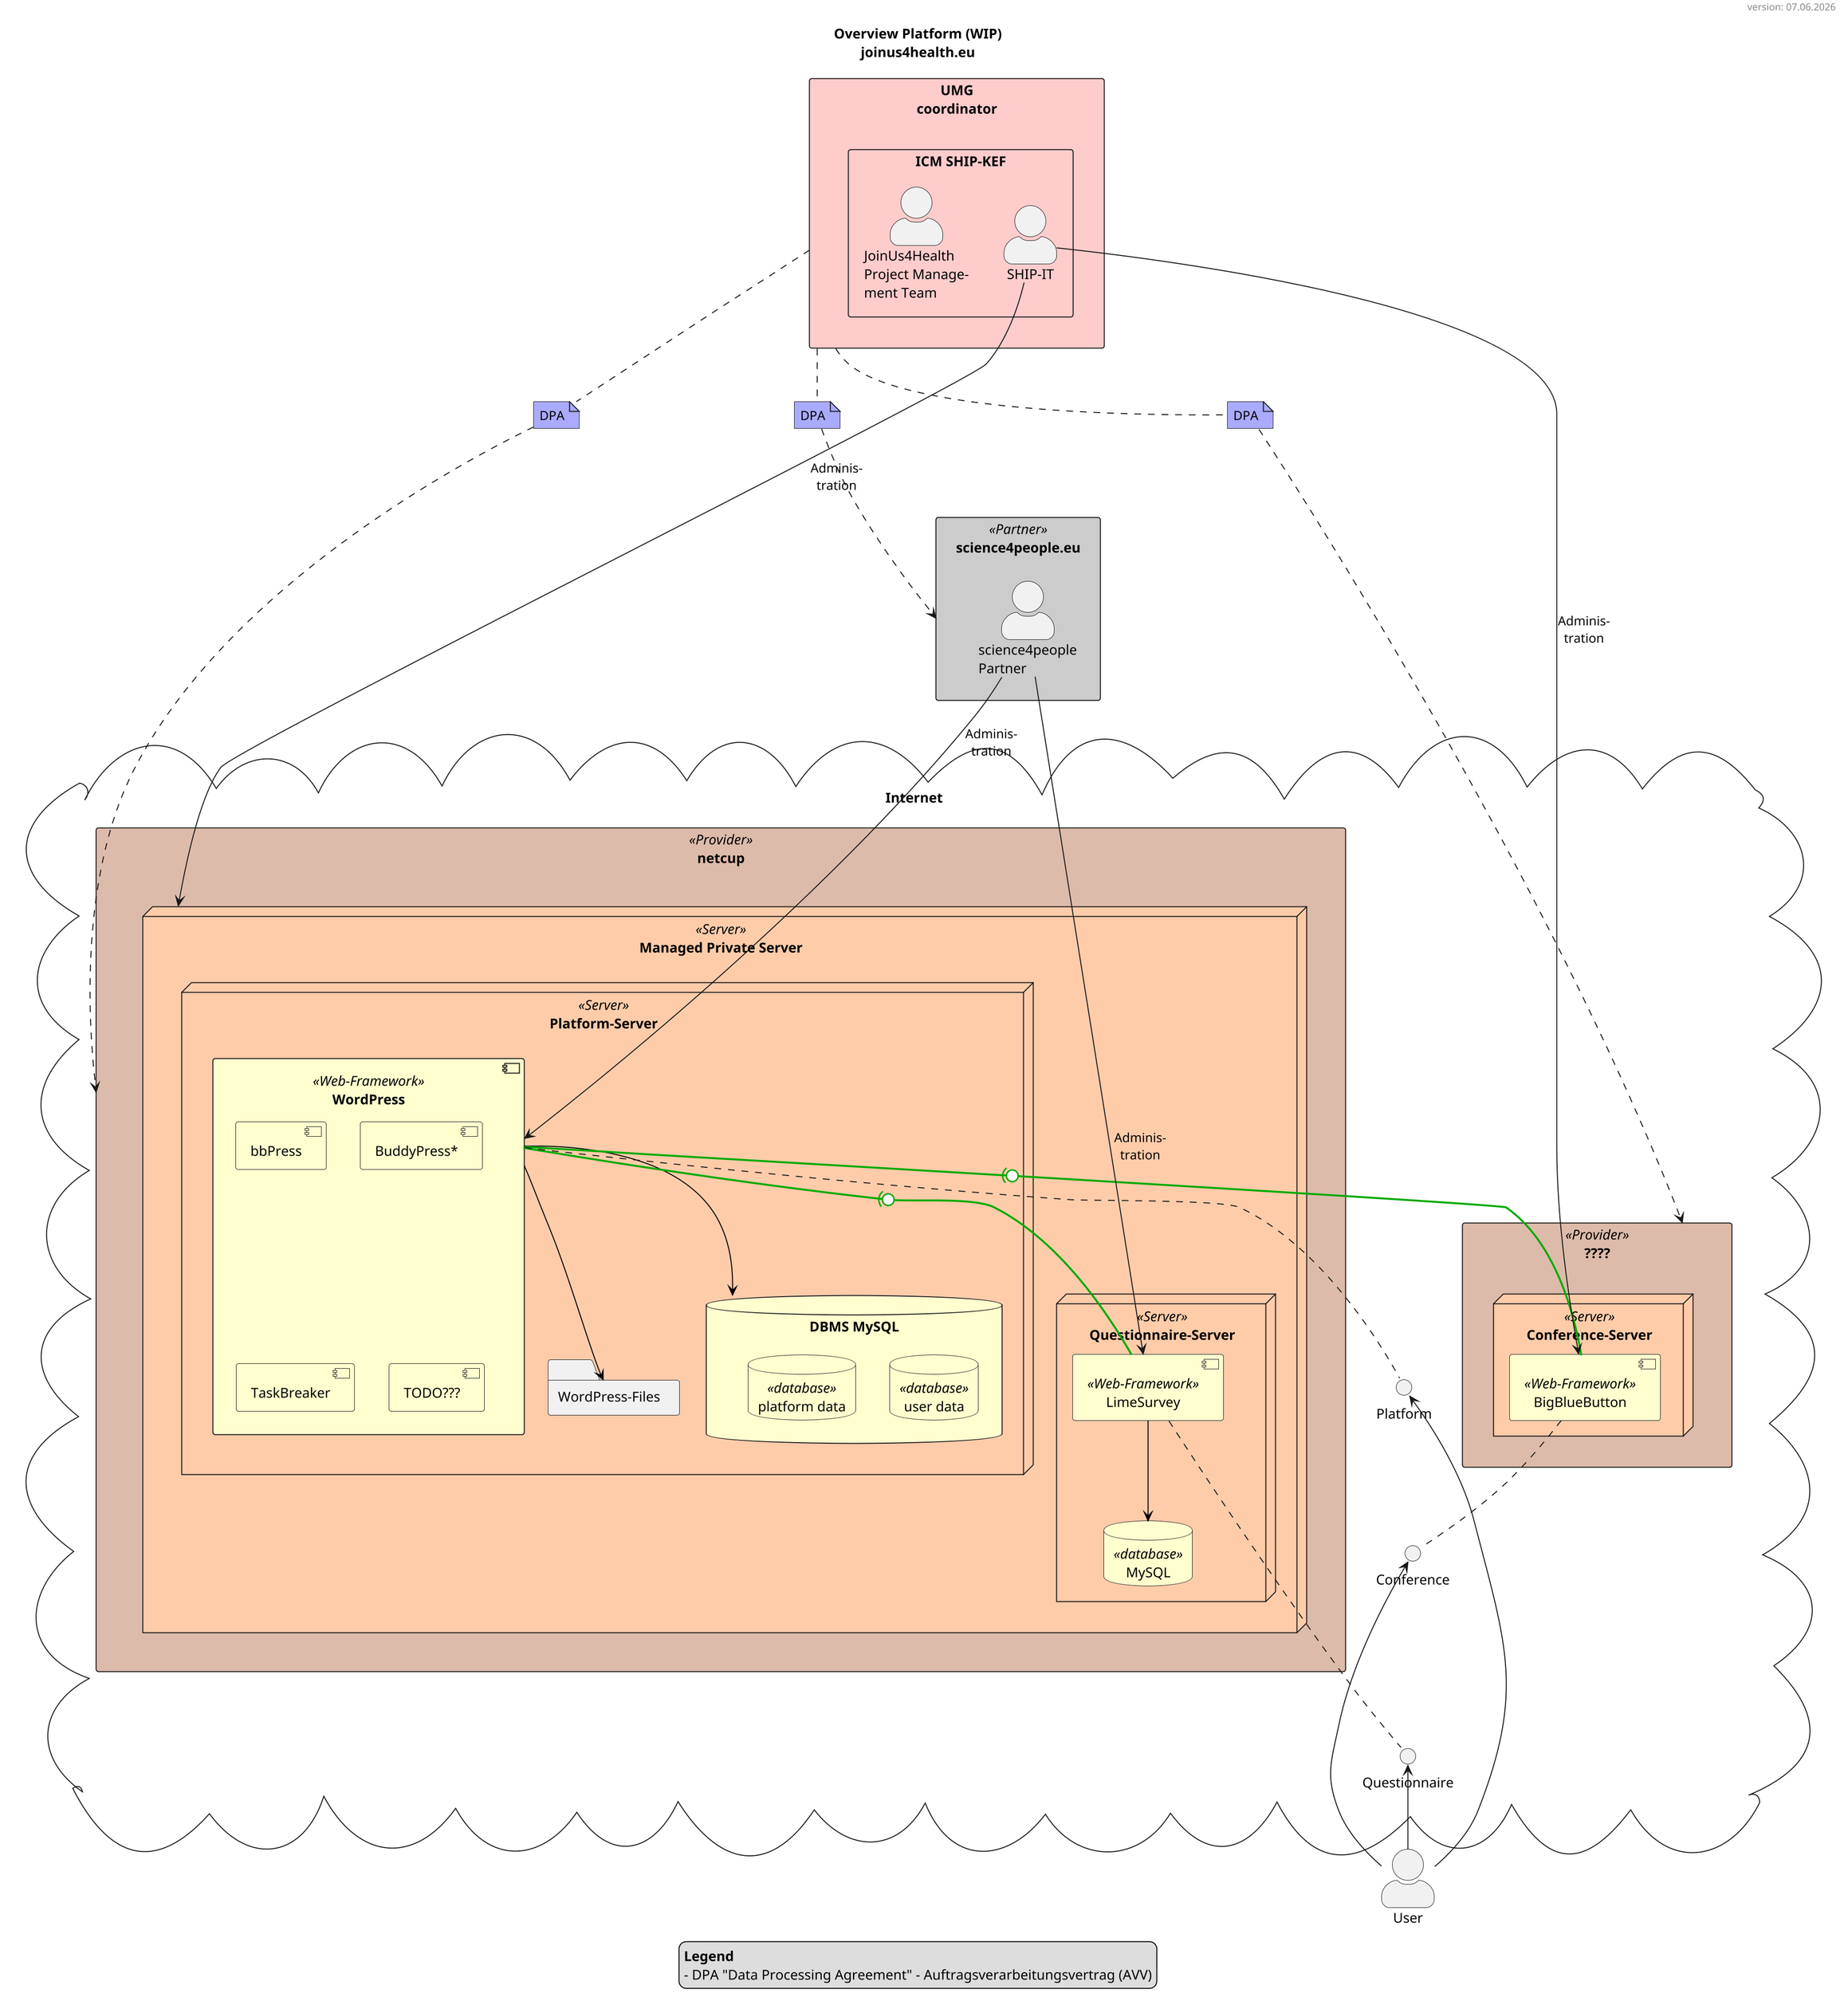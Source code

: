 @startuml

skinparam shadowing false
scale 2

title: Overview Platform (WIP)\njoinus4health.eu
header version: %date("dd.MM.yyyy")

skinparam actorStyle awesome
skinparam nodeBackgroundColor<<Server>> #ffccaa
skinparam rectangleBackgroundColor<<Partner>> #cccccc
skinparam rectangleBackgroundColor<<Provider>> #ddbbaa
skinparam componentBackgroundColor #fefece
skinparam databaseBackgroundColor #fefece

legend
**Legend**
- DPA "Data Processing Agreement" - Auftragsverarbeitungsvertrag (AVV)
end legend

actor "User" as user

rectangle "UMG\ncoordinator" as umg #ffcccc {
    rectangle "ICM SHIP-KEF" {
        actor "SHIP-IT" as ship
        actor "JoinUs4Health\nProject Manage-\nment Team" as umg_team
    }
}

rectangle "science4people.eu" <<Partner>> as s4p {
    actor "science4people\nPartner" as s4p_partner
}

cloud "Internet" {
    rectangle "netcup" <<Provider>> as netcup {
        node "Managed Private Server" <<Server>> as mps {
            node "Platform-Server" <<Server>> as platform_server {
                component "WordPress" <<Web-Framework>> as wp {
                    component "bbPress"
                    component "BuddyPress*"
                    component "TaskBreaker"
                    component "TODO???"
                }
                folder "WordPress-Files" as wpfolder
                database "DBMS MySQL" as dbms {
                    database "user data" <<database>> as db_user
                    database "platform data" <<database>> as db_plattform
                }
                wp --> dbms     #black
                wp --> wpfolder #black
            }
            node "Questionnaire-Server" <<Server>> as lime_server {
                component "LimeSurvey" <<Web-Framework>> as lime
                database "MySQL" <<database>> as lime_db
                
                lime    -->     lime_db #black
            }
            
            wp      =(0=     lime #00aa00
        }
    }
    rectangle "????" <<Provider>> as bbb_provider {
        node "Conference-Server" <<Server>> {
            component "BigBlueButton" <<Web-Framework>> as bbb
            
        }
    }
    wp     =(0=     bbb #00aa00

    interface "Conference" as i_bbb
    interface "Platform" as i_web
    interface "Questionnaire" as i_lime

    i_web   .u.     wp
    i_lime  .u.     lime
    i_bbb   .u.     bbb
}

note "DPA" as a_us #aaaaff
umg .. a_us
a_us ..> s4p
note "DPA" as a_un #aaaaff
umg .. a_un
a_un ..> netcup
note "DPA" as a_ub #aaaaff
umg .. a_ub
a_ub ..> bbb_provider

ship        -->     mps         : Adminis-\ntration
ship        -->     bbb         : Adminis-\ntration
s4p_partner -->     wp          : Adminis-\ntration
s4p_partner -->     lime        : Adminis-\ntration

i_web   -[hidden]-  i_bbb
i_bbb   -[hidden]-  i_lime

user    -u-> i_web
user    -u-> i_bbb
user    -u->  i_lime

@enduml
